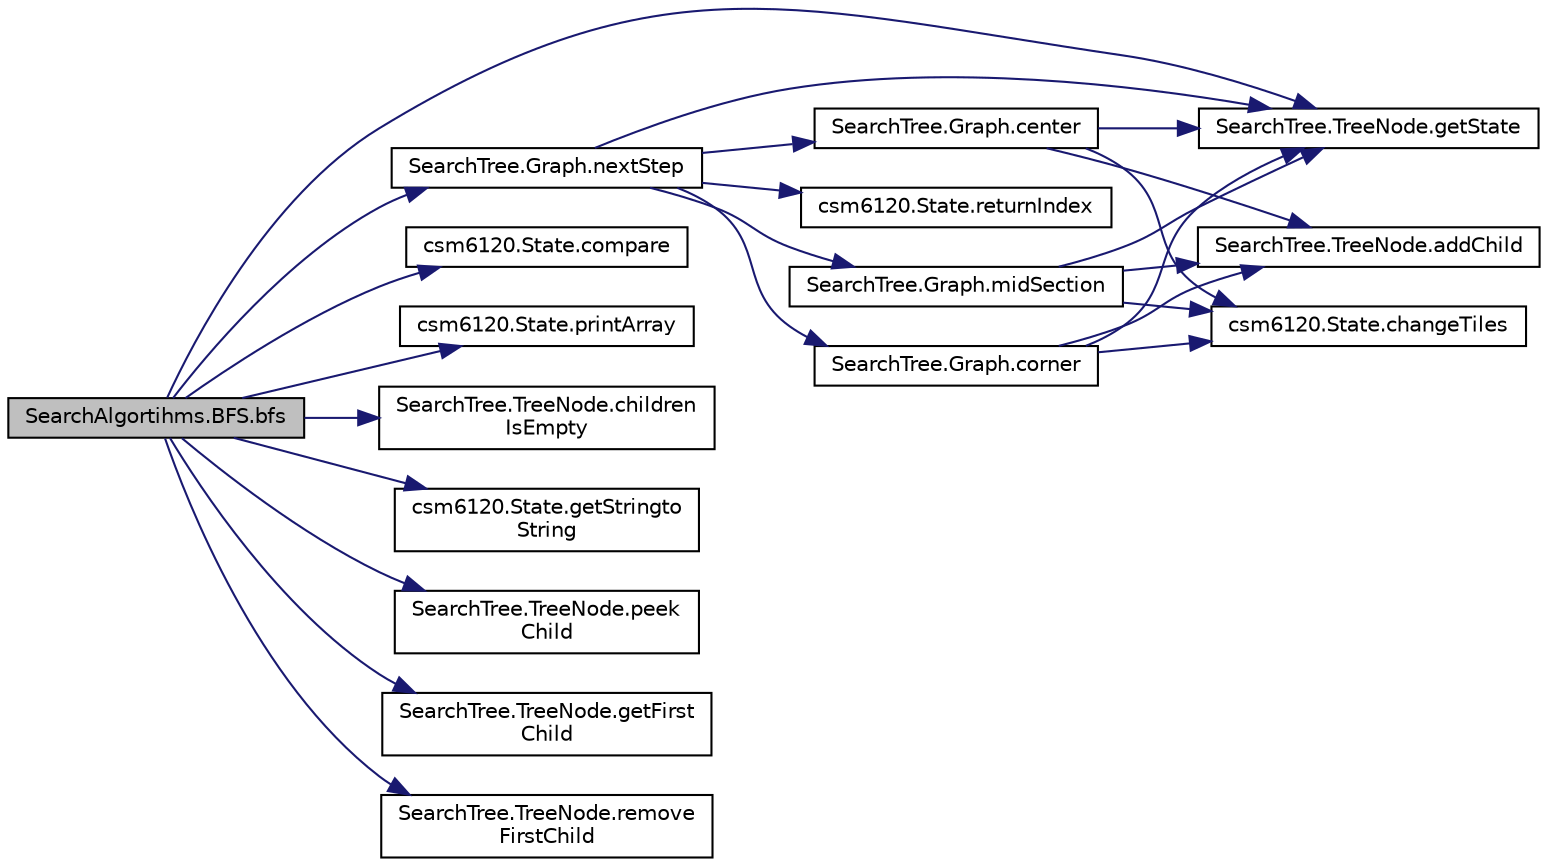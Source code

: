digraph "SearchAlgortihms.BFS.bfs"
{
  edge [fontname="Helvetica",fontsize="10",labelfontname="Helvetica",labelfontsize="10"];
  node [fontname="Helvetica",fontsize="10",shape=record];
  rankdir="LR";
  Node1 [label="SearchAlgortihms.BFS.bfs",height=0.2,width=0.4,color="black", fillcolor="grey75", style="filled", fontcolor="black"];
  Node1 -> Node2 [color="midnightblue",fontsize="10",style="solid"];
  Node2 [label="SearchTree.TreeNode.getState",height=0.2,width=0.4,color="black", fillcolor="white", style="filled",URL="$class_search_tree_1_1_tree_node.html#a7d27acf186463a6f37ba79ef6113ac2b"];
  Node1 -> Node3 [color="midnightblue",fontsize="10",style="solid"];
  Node3 [label="csm6120.State.compare",height=0.2,width=0.4,color="black", fillcolor="white", style="filled",URL="$classcsm6120_1_1_state.html#aaa57bce29575210f8bf90493431ca60f"];
  Node1 -> Node4 [color="midnightblue",fontsize="10",style="solid"];
  Node4 [label="csm6120.State.printArray",height=0.2,width=0.4,color="black", fillcolor="white", style="filled",URL="$classcsm6120_1_1_state.html#ad0e76faefd7cf9d8fb1df6bc0acb53f2"];
  Node1 -> Node5 [color="midnightblue",fontsize="10",style="solid"];
  Node5 [label="SearchTree.Graph.nextStep",height=0.2,width=0.4,color="black", fillcolor="white", style="filled",URL="$class_search_tree_1_1_graph.html#aabc4a4719795df1969dd25a6db1739b9"];
  Node5 -> Node2 [color="midnightblue",fontsize="10",style="solid"];
  Node5 -> Node6 [color="midnightblue",fontsize="10",style="solid"];
  Node6 [label="csm6120.State.returnIndex",height=0.2,width=0.4,color="black", fillcolor="white", style="filled",URL="$classcsm6120_1_1_state.html#a229975970266b325a9829493e7e58a80"];
  Node5 -> Node7 [color="midnightblue",fontsize="10",style="solid"];
  Node7 [label="SearchTree.Graph.corner",height=0.2,width=0.4,color="black", fillcolor="white", style="filled",URL="$class_search_tree_1_1_graph.html#a71a61c7ed6038292be2253d41e012063"];
  Node7 -> Node2 [color="midnightblue",fontsize="10",style="solid"];
  Node7 -> Node8 [color="midnightblue",fontsize="10",style="solid"];
  Node8 [label="csm6120.State.changeTiles",height=0.2,width=0.4,color="black", fillcolor="white", style="filled",URL="$classcsm6120_1_1_state.html#af30aa25f99dc9443754be03d6b6c6a1c"];
  Node7 -> Node9 [color="midnightblue",fontsize="10",style="solid"];
  Node9 [label="SearchTree.TreeNode.addChild",height=0.2,width=0.4,color="black", fillcolor="white", style="filled",URL="$class_search_tree_1_1_tree_node.html#ad93c9da8ec6858c0c85050ad9bcf5108"];
  Node5 -> Node10 [color="midnightblue",fontsize="10",style="solid"];
  Node10 [label="SearchTree.Graph.midSection",height=0.2,width=0.4,color="black", fillcolor="white", style="filled",URL="$class_search_tree_1_1_graph.html#a438e21a85d03906d9b7584ee82e796f6"];
  Node10 -> Node2 [color="midnightblue",fontsize="10",style="solid"];
  Node10 -> Node8 [color="midnightblue",fontsize="10",style="solid"];
  Node10 -> Node9 [color="midnightblue",fontsize="10",style="solid"];
  Node5 -> Node11 [color="midnightblue",fontsize="10",style="solid"];
  Node11 [label="SearchTree.Graph.center",height=0.2,width=0.4,color="black", fillcolor="white", style="filled",URL="$class_search_tree_1_1_graph.html#af2507d636316785e23744e22020fd1f1"];
  Node11 -> Node2 [color="midnightblue",fontsize="10",style="solid"];
  Node11 -> Node8 [color="midnightblue",fontsize="10",style="solid"];
  Node11 -> Node9 [color="midnightblue",fontsize="10",style="solid"];
  Node1 -> Node12 [color="midnightblue",fontsize="10",style="solid"];
  Node12 [label="SearchTree.TreeNode.children\lIsEmpty",height=0.2,width=0.4,color="black", fillcolor="white", style="filled",URL="$class_search_tree_1_1_tree_node.html#a6bb5952ae4681cd9dfd9394941c33ca5"];
  Node1 -> Node13 [color="midnightblue",fontsize="10",style="solid"];
  Node13 [label="csm6120.State.getStringto\lString",height=0.2,width=0.4,color="black", fillcolor="white", style="filled",URL="$classcsm6120_1_1_state.html#ad505b40ba2e105aca3ada7c460cd61d4"];
  Node1 -> Node14 [color="midnightblue",fontsize="10",style="solid"];
  Node14 [label="SearchTree.TreeNode.peek\lChild",height=0.2,width=0.4,color="black", fillcolor="white", style="filled",URL="$class_search_tree_1_1_tree_node.html#a2caf73bb2c6b407fb761621a59c377e2"];
  Node1 -> Node15 [color="midnightblue",fontsize="10",style="solid"];
  Node15 [label="SearchTree.TreeNode.getFirst\lChild",height=0.2,width=0.4,color="black", fillcolor="white", style="filled",URL="$class_search_tree_1_1_tree_node.html#a0dbf791b9a6414df552c9d755b8b32e1"];
  Node1 -> Node16 [color="midnightblue",fontsize="10",style="solid"];
  Node16 [label="SearchTree.TreeNode.remove\lFirstChild",height=0.2,width=0.4,color="black", fillcolor="white", style="filled",URL="$class_search_tree_1_1_tree_node.html#a45ea86f7ce71e5e7dcea4426a60ef50c"];
}
